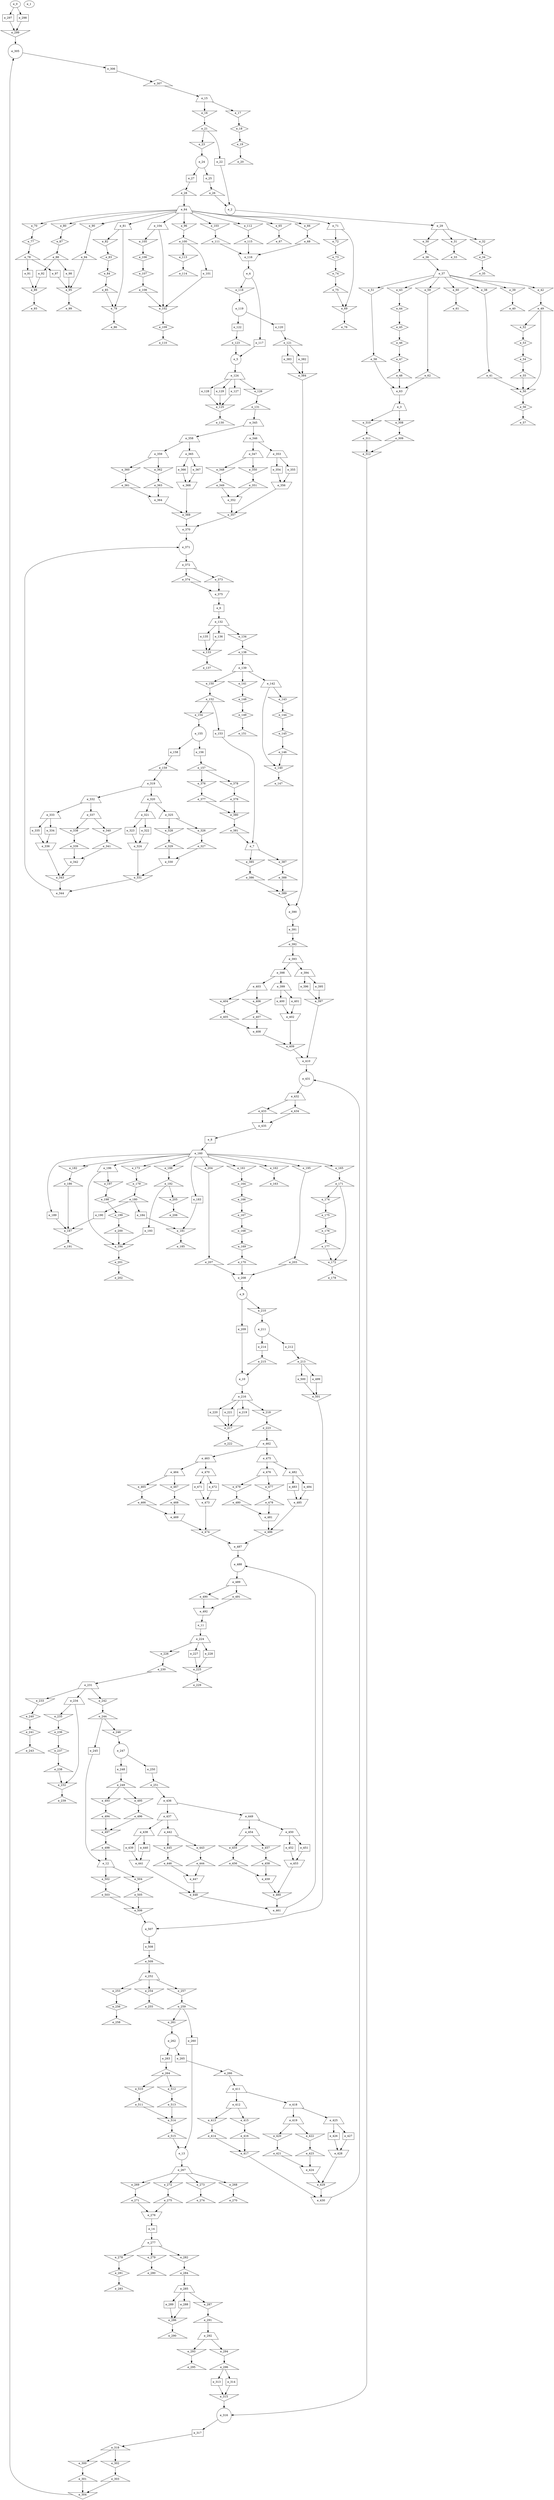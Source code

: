 digraph control_path {
  e_0: entry_node : n ;
  e_1: exit_node : s ;
  e_2 [shape = circle];
  e_3 [shape = trapezium];
  e_4 [shape = circle];
  e_5 [shape = circle];
  e_6 [shape = dot];
  e_7 [shape = trapezium];
  e_8 [shape = dot];
  e_9 [shape = circle];
  e_10 [shape = circle];
  e_11 [shape = dot];
  e_12 [shape = trapezium];
  e_13 [shape = circle];
  e_14 [shape = dot];
  e_15 [shape = trapezium];
  e_16 [shape = invtriangle];
  e_17 [shape = invtriangle];
  e_18 [shape = diamond];
  e_19 [shape = diamond];
  e_20 [shape = triangle];
  e_21 [shape = triangle];
  e_22 [shape = dot];
  e_23 [shape = invtriangle];
  e_24 [shape = circle];
  e_25 [shape = dot];
  e_26 [shape = triangle];
  e_27 [shape = dot];
  e_28 [shape = triangle];
  e_29 [shape = trapezium];
  e_30 [shape = invtriangle];
  e_31 [shape = invtriangle];
  e_32 [shape = invtriangle];
  e_33 [shape = triangle];
  e_34 [shape = diamond];
  e_35 [shape = triangle];
  e_36 [shape = triangle];
  e_37 [shape = trapezium];
  e_38 [shape = invtriangle];
  e_39 [shape = invtriangle];
  e_40 [shape = triangle];
  e_41 [shape = triangle];
  e_42 [shape = invtriangle];
  e_43 [shape = invtriangle];
  e_44 [shape = diamond];
  e_45 [shape = diamond];
  e_46 [shape = diamond];
  e_47 [shape = diamond];
  e_48 [shape = triangle];
  e_49 [shape = triangle];
  e_50 [shape = invtriangle];
  e_51 [shape = invtriangle];
  e_52 [shape = invtriangle];
  e_53 [shape = diamond];
  e_54 [shape = diamond];
  e_55 [shape = triangle];
  e_56 [shape = diamond];
  e_57 [shape = triangle];
  e_58 [shape = triangle];
  e_59 [shape = invtriangle];
  e_60 [shape = invtriangle];
  e_61 [shape = triangle];
  e_62 [shape = triangle];
  e_63 [shape = invtrapezium];
  e_64 [shape = trapezium];
  e_65 [shape = invtriangle];
  e_66 [shape = invtriangle];
  e_67 [shape = triangle];
  e_68 [shape = triangle];
  e_69 [shape = invtriangle];
  e_70 [shape = invtriangle];
  e_71 [shape = trapezium];
  e_72 [shape = invtriangle];
  e_73 [shape = diamond];
  e_74 [shape = diamond];
  e_75 [shape = triangle];
  e_76 [shape = triangle];
  e_77 [shape = diamond];
  e_78 [shape = triangle];
  e_79 [shape = invtriangle];
  e_80 [shape = invtriangle];
  e_81 [shape = trapezium];
  e_82 [shape = invtriangle];
  e_83 [shape = diamond];
  e_84 [shape = diamond];
  e_85 [shape = triangle];
  e_86 [shape = triangle];
  e_87 [shape = diamond];
  e_88 [shape = triangle];
  e_89 [shape = invtriangle];
  e_90 [shape = invtriangle];
  e_91 [shape = dot];
  e_92 [shape = dot];
  e_93 [shape = triangle];
  e_94 [shape = triangle];
  e_95 [shape = invtriangle];
  e_96 [shape = invtriangle];
  e_97 [shape = dot];
  e_98 [shape = dot];
  e_99 [shape = triangle];
  e_100 [shape = triangle];
  e_101 [shape = dot];
  e_102 [shape = invtriangle];
  e_103 [shape = invtriangle];
  e_104 [shape = trapezium];
  e_105 [shape = invtriangle];
  e_106 [shape = diamond];
  e_107 [shape = diamond];
  e_108 [shape = triangle];
  e_109 [shape = diamond];
  e_110 [shape = triangle];
  e_111 [shape = triangle];
  e_112 [shape = invtriangle];
  e_113 [shape = invtriangle];
  e_114 [shape = triangle];
  e_115 [shape = triangle];
  e_116 [shape = invtrapezium];
  e_117 [shape = dot];
  e_118 [shape = invtriangle];
  e_119 [shape = circle];
  e_120 [shape = dot];
  e_121 [shape = triangle];
  e_122 [shape = dot];
  e_123 [shape = triangle];
  e_124 [shape = trapezium];
  e_125 [shape = invtriangle];
  e_126 [shape = invtriangle];
  e_127 [shape = dot];
  e_128 [shape = dot];
  e_129 [shape = dot];
  e_130 [shape = triangle];
  e_131 [shape = triangle];
  e_132 [shape = trapezium];
  e_133 [shape = invtriangle];
  e_134 [shape = invtriangle];
  e_135 [shape = dot];
  e_136 [shape = dot];
  e_137 [shape = triangle];
  e_138 [shape = triangle];
  e_139 [shape = trapezium];
  e_140 [shape = invtriangle];
  e_141 [shape = invtriangle];
  e_142 [shape = trapezium];
  e_143 [shape = invtriangle];
  e_144 [shape = diamond];
  e_145 [shape = diamond];
  e_146 [shape = triangle];
  e_147 [shape = triangle];
  e_148 [shape = diamond];
  e_149 [shape = diamond];
  e_150 [shape = invtriangle];
  e_151 [shape = triangle];
  e_152 [shape = triangle];
  e_153 [shape = dot];
  e_154 [shape = invtriangle];
  e_155 [shape = circle];
  e_156 [shape = dot];
  e_157 [shape = triangle];
  e_158 [shape = dot];
  e_159 [shape = triangle];
  e_160 [shape = trapezium];
  e_161 [shape = invtriangle];
  e_162 [shape = invtriangle];
  e_163 [shape = triangle];
  e_164 [shape = diamond];
  e_165 [shape = invtriangle];
  e_166 [shape = diamond];
  e_167 [shape = diamond];
  e_168 [shape = diamond];
  e_169 [shape = diamond];
  e_170 [shape = triangle];
  e_171 [shape = triangle];
  e_172 [shape = invtriangle];
  e_173 [shape = invtriangle];
  e_174 [shape = invtriangle];
  e_175 [shape = diamond];
  e_176 [shape = diamond];
  e_177 [shape = triangle];
  e_178 [shape = triangle];
  e_179 [shape = diamond];
  e_180 [shape = triangle];
  e_181 [shape = invtriangle];
  e_182 [shape = invtriangle];
  e_183 [shape = dot];
  e_184 [shape = dot];
  e_185 [shape = triangle];
  e_186 [shape = triangle];
  e_187 [shape = invtriangle];
  e_188 [shape = invtriangle];
  e_189 [shape = dot];
  e_190 [shape = dot];
  e_191 [shape = triangle];
  e_192 [shape = triangle];
  e_193 [shape = dot];
  e_194 [shape = invtriangle];
  e_195 [shape = invtriangle];
  e_196 [shape = trapezium];
  e_197 [shape = invtriangle];
  e_198 [shape = diamond];
  e_199 [shape = diamond];
  e_200 [shape = triangle];
  e_201 [shape = diamond];
  e_202 [shape = triangle];
  e_203 [shape = triangle];
  e_204 [shape = invtriangle];
  e_205 [shape = invtriangle];
  e_206 [shape = triangle];
  e_207 [shape = triangle];
  e_208 [shape = invtrapezium];
  e_209 [shape = dot];
  e_210 [shape = invtriangle];
  e_211 [shape = circle];
  e_212 [shape = dot];
  e_213 [shape = triangle];
  e_214 [shape = dot];
  e_215 [shape = triangle];
  e_216 [shape = trapezium];
  e_217 [shape = invtriangle];
  e_218 [shape = invtriangle];
  e_219 [shape = dot];
  e_220 [shape = dot];
  e_221 [shape = dot];
  e_222 [shape = triangle];
  e_223 [shape = triangle];
  e_224 [shape = trapezium];
  e_225 [shape = invtriangle];
  e_226 [shape = invtriangle];
  e_227 [shape = dot];
  e_228 [shape = dot];
  e_229 [shape = triangle];
  e_230 [shape = triangle];
  e_231 [shape = trapezium];
  e_232 [shape = invtriangle];
  e_233 [shape = invtriangle];
  e_234 [shape = trapezium];
  e_235 [shape = invtriangle];
  e_236 [shape = diamond];
  e_237 [shape = diamond];
  e_238 [shape = triangle];
  e_239 [shape = triangle];
  e_240 [shape = diamond];
  e_241 [shape = diamond];
  e_242 [shape = invtriangle];
  e_243 [shape = triangle];
  e_244 [shape = triangle];
  e_245 [shape = dot];
  e_246 [shape = invtriangle];
  e_247 [shape = circle];
  e_248 [shape = dot];
  e_249 [shape = triangle];
  e_250 [shape = dot];
  e_251 [shape = triangle];
  e_252 [shape = trapezium];
  e_253 [shape = invtriangle];
  e_254 [shape = invtriangle];
  e_255 [shape = triangle];
  e_256 [shape = diamond];
  e_257 [shape = invtriangle];
  e_258 [shape = triangle];
  e_259 [shape = triangle];
  e_260 [shape = dot];
  e_261 [shape = invtriangle];
  e_262 [shape = circle];
  e_263 [shape = dot];
  e_264 [shape = triangle];
  e_265 [shape = dot];
  e_266 [shape = triangle];
  e_267 [shape = trapezium];
  e_268 [shape = invtriangle];
  e_269 [shape = invtriangle];
  e_270 [shape = triangle];
  e_271 [shape = triangle];
  e_272 [shape = invtriangle];
  e_273 [shape = invtriangle];
  e_274 [shape = triangle];
  e_275 [shape = triangle];
  e_276 [shape = invtrapezium];
  e_277 [shape = trapezium];
  e_278 [shape = invtriangle];
  e_279 [shape = invtriangle];
  e_280 [shape = triangle];
  e_281 [shape = diamond];
  e_282 [shape = invtriangle];
  e_283 [shape = triangle];
  e_284 [shape = triangle];
  e_285 [shape = trapezium];
  e_286 [shape = invtriangle];
  e_287 [shape = invtriangle];
  e_288 [shape = dot];
  e_289 [shape = dot];
  e_290 [shape = triangle];
  e_291 [shape = triangle];
  e_292 [shape = trapezium];
  e_293 [shape = invtriangle];
  e_294 [shape = invtriangle];
  e_295 [shape = triangle];
  e_296 [shape = triangle];
  e_297 [shape = dot];
  e_298 [shape = dot];
  e_299 [shape = invtriangle];
  e_300 [shape = invtriangle];
  e_301 [shape = triangle];
  e_302 [shape = invtriangle];
  e_303 [shape = triangle];
  e_304 [shape = invtriangle];
  e_305 [shape = circle];
  e_306 [shape = dot];
  e_307 [shape = triangle];
  e_308 [shape = invtriangle];
  e_309 [shape = triangle];
  e_310 [shape = invtriangle];
  e_311 [shape = triangle];
  e_312 [shape = invtriangle];
  e_313 [shape = dot];
  e_314 [shape = dot];
  e_315 [shape = invtriangle];
  e_316 [shape = circle];
  e_317 [shape = dot];
  e_318 [shape = triangle];
  e_319 [shape = trapezium];
  e_320 [shape = trapezium];
  e_321 [shape = trapezium];
  e_322 [shape = dot];
  e_323 [shape = dot];
  e_324 [shape = invtrapezium];
  e_325 [shape = trapezium];
  e_326 [shape = invtriangle];
  e_327 [shape = triangle];
  e_328 [shape = invtriangle];
  e_329 [shape = triangle];
  e_330 [shape = invtrapezium];
  e_331 [shape = invtriangle];
  e_332 [shape = trapezium];
  e_333 [shape = trapezium];
  e_334 [shape = dot];
  e_335 [shape = dot];
  e_336 [shape = invtrapezium];
  e_337 [shape = trapezium];
  e_338 [shape = invtriangle];
  e_339 [shape = triangle];
  e_340 [shape = invtriangle];
  e_341 [shape = triangle];
  e_342 [shape = invtrapezium];
  e_343 [shape = invtriangle];
  e_344 [shape = invtrapezium];
  e_345 [shape = trapezium];
  e_346 [shape = trapezium];
  e_347 [shape = trapezium];
  e_348 [shape = invtriangle];
  e_349 [shape = triangle];
  e_350 [shape = invtriangle];
  e_351 [shape = triangle];
  e_352 [shape = invtrapezium];
  e_353 [shape = trapezium];
  e_354 [shape = dot];
  e_355 [shape = dot];
  e_356 [shape = invtrapezium];
  e_357 [shape = invtriangle];
  e_358 [shape = trapezium];
  e_359 [shape = trapezium];
  e_360 [shape = invtriangle];
  e_361 [shape = triangle];
  e_362 [shape = invtriangle];
  e_363 [shape = triangle];
  e_364 [shape = invtrapezium];
  e_365 [shape = trapezium];
  e_366 [shape = dot];
  e_367 [shape = dot];
  e_368 [shape = invtrapezium];
  e_369 [shape = invtriangle];
  e_370 [shape = invtrapezium];
  e_371 [shape = circle];
  e_372 [shape = trapezium];
  e_373 [shape = triangle];
  e_374 [shape = triangle];
  e_375 [shape = invtrapezium];
  e_376 [shape = invtriangle];
  e_377 [shape = triangle];
  e_378 [shape = invtriangle];
  e_379 [shape = triangle];
  e_380 [shape = invtriangle];
  e_381 [shape = triangle];
  e_382 [shape = dot];
  e_383 [shape = dot];
  e_384 [shape = invtriangle];
  e_385 [shape = invtriangle];
  e_386 [shape = triangle];
  e_387 [shape = invtriangle];
  e_388 [shape = triangle];
  e_389 [shape = invtriangle];
  e_390 [shape = circle];
  e_391 [shape = dot];
  e_392 [shape = triangle];
  e_393 [shape = trapezium];
  e_394 [shape = trapezium];
  e_395 [shape = dot];
  e_396 [shape = dot];
  e_397 [shape = invtriangle];
  e_398 [shape = trapezium];
  e_399 [shape = trapezium];
  e_400 [shape = dot];
  e_401 [shape = dot];
  e_402 [shape = invtrapezium];
  e_403 [shape = trapezium];
  e_404 [shape = invtriangle];
  e_405 [shape = triangle];
  e_406 [shape = invtriangle];
  e_407 [shape = triangle];
  e_408 [shape = invtrapezium];
  e_409 [shape = invtriangle];
  e_410 [shape = invtrapezium];
  e_411 [shape = trapezium];
  e_412 [shape = trapezium];
  e_413 [shape = invtriangle];
  e_414 [shape = triangle];
  e_415 [shape = invtriangle];
  e_416 [shape = triangle];
  e_417 [shape = invtriangle];
  e_418 [shape = trapezium];
  e_419 [shape = trapezium];
  e_420 [shape = invtriangle];
  e_421 [shape = triangle];
  e_422 [shape = invtriangle];
  e_423 [shape = triangle];
  e_424 [shape = invtrapezium];
  e_425 [shape = trapezium];
  e_426 [shape = dot];
  e_427 [shape = dot];
  e_428 [shape = invtrapezium];
  e_429 [shape = invtriangle];
  e_430 [shape = invtrapezium];
  e_431 [shape = circle];
  e_432 [shape = trapezium];
  e_433 [shape = triangle];
  e_434 [shape = triangle];
  e_435 [shape = invtrapezium];
  e_436 [shape = trapezium];
  e_437 [shape = trapezium];
  e_438 [shape = trapezium];
  e_439 [shape = dot];
  e_440 [shape = dot];
  e_441 [shape = invtrapezium];
  e_442 [shape = trapezium];
  e_443 [shape = invtriangle];
  e_444 [shape = triangle];
  e_445 [shape = invtriangle];
  e_446 [shape = triangle];
  e_447 [shape = invtrapezium];
  e_448 [shape = invtriangle];
  e_449 [shape = trapezium];
  e_450 [shape = trapezium];
  e_451 [shape = dot];
  e_452 [shape = dot];
  e_453 [shape = invtrapezium];
  e_454 [shape = trapezium];
  e_455 [shape = invtriangle];
  e_456 [shape = triangle];
  e_457 [shape = invtriangle];
  e_458 [shape = triangle];
  e_459 [shape = invtrapezium];
  e_460 [shape = invtriangle];
  e_461 [shape = invtrapezium];
  e_462 [shape = trapezium];
  e_463 [shape = trapezium];
  e_464 [shape = trapezium];
  e_465 [shape = invtriangle];
  e_466 [shape = triangle];
  e_467 [shape = invtriangle];
  e_468 [shape = triangle];
  e_469 [shape = invtrapezium];
  e_470 [shape = trapezium];
  e_471 [shape = dot];
  e_472 [shape = dot];
  e_473 [shape = invtrapezium];
  e_474 [shape = invtriangle];
  e_475 [shape = trapezium];
  e_476 [shape = trapezium];
  e_477 [shape = invtriangle];
  e_478 [shape = triangle];
  e_479 [shape = invtriangle];
  e_480 [shape = triangle];
  e_481 [shape = invtrapezium];
  e_482 [shape = trapezium];
  e_483 [shape = dot];
  e_484 [shape = dot];
  e_485 [shape = invtrapezium];
  e_486 [shape = invtriangle];
  e_487 [shape = invtrapezium];
  e_488 [shape = circle];
  e_489 [shape = trapezium];
  e_490 [shape = triangle];
  e_491 [shape = triangle];
  e_492 [shape = invtrapezium];
  e_493 [shape = invtriangle];
  e_494 [shape = triangle];
  e_495 [shape = invtriangle];
  e_496 [shape = triangle];
  e_497 [shape = invtriangle];
  e_498 [shape = triangle];
  e_499 [shape = dot];
  e_500 [shape = dot];
  e_501 [shape = invtriangle];
  e_502 [shape = invtriangle];
  e_503 [shape = triangle];
  e_504 [shape = invtriangle];
  e_505 [shape = triangle];
  e_506 [shape = invtriangle];
  e_507 [shape = circle];
  e_508 [shape = dot];
  e_509 [shape = triangle];
  e_510 [shape = invtriangle];
  e_511 [shape = triangle];
  e_512 [shape = invtriangle];
  e_513 [shape = triangle];
  e_514 [shape = invtriangle];
  e_515 [shape = triangle];
  e_26 -> e_2;
  e_22 -> e_2;
  e_63 -> e_3;
  e_116 -> e_4;
  e_117 -> e_5;
  e_123 -> e_5;
  e_375 -> e_6;
  e_153 -> e_7;
  e_381 -> e_7;
  e_435 -> e_8;
  e_208 -> e_9;
  e_209 -> e_10;
  e_215 -> e_10;
  e_492 -> e_11;
  e_245 -> e_12;
  e_498 -> e_12;
  e_260 -> e_13;
  e_515 -> e_13;
  e_276 -> e_14;
  e_307 -> e_15;
  e_15 -> e_16;
  e_15 -> e_17;
  e_17 -> e_18;
  e_18 -> e_19;
  e_19 -> e_20;
  e_16 -> e_21;
  e_21 -> e_22;
  e_21 -> e_23;
  e_23 -> e_24;
  e_24 -> e_25;
  e_25 -> e_26;
  e_24 -> e_27;
  e_27 -> e_28;
  e_2 -> e_29;
  e_29 -> e_30;
  e_29 -> e_31;
  e_29 -> e_32;
  e_31 -> e_33;
  e_32 -> e_34;
  e_34 -> e_35;
  e_30 -> e_36;
  e_36 -> e_37;
  e_37 -> e_38;
  e_37 -> e_39;
  e_39 -> e_40;
  e_38 -> e_41;
  e_37 -> e_42;
  e_37 -> e_43;
  e_43 -> e_44;
  e_44 -> e_45;
  e_45 -> e_46;
  e_46 -> e_47;
  e_47 -> e_48;
  e_42 -> e_49;
  e_49 -> e_50;
  e_41 -> e_50;
  e_55 -> e_50;
  e_37 -> e_51;
  e_49 -> e_52;
  e_52 -> e_53;
  e_53 -> e_54;
  e_54 -> e_55;
  e_50 -> e_56;
  e_56 -> e_57;
  e_51 -> e_58;
  e_37 -> e_59;
  e_37 -> e_60;
  e_60 -> e_61;
  e_59 -> e_62;
  e_62 -> e_63;
  e_48 -> e_63;
  e_58 -> e_63;
  e_28 -> e_64;
  e_64 -> e_65;
  e_64 -> e_66;
  e_65 -> e_67;
  e_66 -> e_68;
  e_71 -> e_69;
  e_75 -> e_69;
  e_64 -> e_70;
  e_64 -> e_71;
  e_71 -> e_72;
  e_72 -> e_73;
  e_73 -> e_74;
  e_74 -> e_75;
  e_69 -> e_76;
  e_70 -> e_77;
  e_77 -> e_78;
  e_81 -> e_79;
  e_85 -> e_79;
  e_64 -> e_80;
  e_64 -> e_81;
  e_81 -> e_82;
  e_82 -> e_83;
  e_83 -> e_84;
  e_84 -> e_85;
  e_79 -> e_86;
  e_80 -> e_87;
  e_87 -> e_88;
  e_91 -> e_89;
  e_92 -> e_89;
  e_64 -> e_90;
  e_78 -> e_91;
  e_88 -> e_92;
  e_89 -> e_93;
  e_90 -> e_94;
  e_94 -> e_95;
  e_97 -> e_95;
  e_98 -> e_95;
  e_64 -> e_96;
  e_78 -> e_97;
  e_88 -> e_98;
  e_95 -> e_99;
  e_96 -> e_100;
  e_100 -> e_101;
  e_101 -> e_102;
  e_104 -> e_102;
  e_108 -> e_102;
  e_64 -> e_103;
  e_64 -> e_104;
  e_104 -> e_105;
  e_105 -> e_106;
  e_106 -> e_107;
  e_107 -> e_108;
  e_102 -> e_109;
  e_109 -> e_110;
  e_103 -> e_111;
  e_64 -> e_112;
  e_100 -> e_113;
  e_113 -> e_114;
  e_112 -> e_115;
  e_111 -> e_116;
  e_115 -> e_116;
  e_68 -> e_116;
  e_4 -> e_117;
  e_4 -> e_118;
  e_118 -> e_119;
  e_119 -> e_120;
  e_120 -> e_121;
  e_119 -> e_122;
  e_122 -> e_123;
  e_5 -> e_124;
  e_127 -> e_125;
  e_128 -> e_125;
  e_129 -> e_125;
  e_124 -> e_126;
  e_124 -> e_127;
  e_124 -> e_128;
  e_124 -> e_129;
  e_125 -> e_130;
  e_126 -> e_131;
  e_6 -> e_132;
  e_135 -> e_133;
  e_136 -> e_133;
  e_132 -> e_134;
  e_132 -> e_135;
  e_132 -> e_136;
  e_133 -> e_137;
  e_134 -> e_138;
  e_138 -> e_139;
  e_142 -> e_140;
  e_146 -> e_140;
  e_139 -> e_141;
  e_139 -> e_142;
  e_142 -> e_143;
  e_143 -> e_144;
  e_144 -> e_145;
  e_145 -> e_146;
  e_140 -> e_147;
  e_141 -> e_148;
  e_148 -> e_149;
  e_139 -> e_150;
  e_149 -> e_151;
  e_150 -> e_152;
  e_152 -> e_153;
  e_152 -> e_154;
  e_154 -> e_155;
  e_155 -> e_156;
  e_156 -> e_157;
  e_155 -> e_158;
  e_158 -> e_159;
  e_8 -> e_160;
  e_160 -> e_161;
  e_160 -> e_162;
  e_162 -> e_163;
  e_161 -> e_164;
  e_160 -> e_165;
  e_164 -> e_166;
  e_166 -> e_167;
  e_167 -> e_168;
  e_168 -> e_169;
  e_169 -> e_170;
  e_165 -> e_171;
  e_171 -> e_172;
  e_177 -> e_172;
  e_160 -> e_173;
  e_171 -> e_174;
  e_174 -> e_175;
  e_175 -> e_176;
  e_176 -> e_177;
  e_172 -> e_178;
  e_173 -> e_179;
  e_179 -> e_180;
  e_183 -> e_181;
  e_184 -> e_181;
  e_160 -> e_182;
  e_160 -> e_183;
  e_180 -> e_184;
  e_181 -> e_185;
  e_182 -> e_186;
  e_186 -> e_187;
  e_189 -> e_187;
  e_190 -> e_187;
  e_160 -> e_188;
  e_160 -> e_189;
  e_180 -> e_190;
  e_187 -> e_191;
  e_188 -> e_192;
  e_192 -> e_193;
  e_193 -> e_194;
  e_196 -> e_194;
  e_200 -> e_194;
  e_160 -> e_195;
  e_160 -> e_196;
  e_196 -> e_197;
  e_197 -> e_198;
  e_198 -> e_199;
  e_199 -> e_200;
  e_194 -> e_201;
  e_201 -> e_202;
  e_195 -> e_203;
  e_160 -> e_204;
  e_192 -> e_205;
  e_205 -> e_206;
  e_204 -> e_207;
  e_170 -> e_208;
  e_203 -> e_208;
  e_207 -> e_208;
  e_9 -> e_209;
  e_9 -> e_210;
  e_210 -> e_211;
  e_211 -> e_212;
  e_212 -> e_213;
  e_211 -> e_214;
  e_214 -> e_215;
  e_10 -> e_216;
  e_219 -> e_217;
  e_220 -> e_217;
  e_221 -> e_217;
  e_216 -> e_218;
  e_216 -> e_219;
  e_216 -> e_220;
  e_216 -> e_221;
  e_217 -> e_222;
  e_218 -> e_223;
  e_11 -> e_224;
  e_227 -> e_225;
  e_228 -> e_225;
  e_224 -> e_226;
  e_224 -> e_227;
  e_224 -> e_228;
  e_225 -> e_229;
  e_226 -> e_230;
  e_230 -> e_231;
  e_234 -> e_232;
  e_238 -> e_232;
  e_231 -> e_233;
  e_231 -> e_234;
  e_234 -> e_235;
  e_235 -> e_236;
  e_236 -> e_237;
  e_237 -> e_238;
  e_232 -> e_239;
  e_233 -> e_240;
  e_240 -> e_241;
  e_231 -> e_242;
  e_241 -> e_243;
  e_242 -> e_244;
  e_244 -> e_245;
  e_244 -> e_246;
  e_246 -> e_247;
  e_247 -> e_248;
  e_248 -> e_249;
  e_247 -> e_250;
  e_250 -> e_251;
  e_509 -> e_252;
  e_252 -> e_253;
  e_252 -> e_254;
  e_254 -> e_255;
  e_253 -> e_256;
  e_252 -> e_257;
  e_256 -> e_258;
  e_257 -> e_259;
  e_259 -> e_260;
  e_259 -> e_261;
  e_261 -> e_262;
  e_262 -> e_263;
  e_263 -> e_264;
  e_262 -> e_265;
  e_265 -> e_266;
  e_13 -> e_267;
  e_267 -> e_268;
  e_267 -> e_269;
  e_268 -> e_270;
  e_269 -> e_271;
  e_267 -> e_272;
  e_267 -> e_273;
  e_273 -> e_274;
  e_272 -> e_275;
  e_271 -> e_276;
  e_275 -> e_276;
  e_14 -> e_277;
  e_277 -> e_278;
  e_277 -> e_279;
  e_279 -> e_280;
  e_278 -> e_281;
  e_277 -> e_282;
  e_281 -> e_283;
  e_282 -> e_284;
  e_284 -> e_285;
  e_288 -> e_286;
  e_289 -> e_286;
  e_285 -> e_287;
  e_285 -> e_288;
  e_285 -> e_289;
  e_286 -> e_290;
  e_287 -> e_291;
  e_291 -> e_292;
  e_292 -> e_293;
  e_292 -> e_294;
  e_293 -> e_295;
  e_294 -> e_296;
  e_0 -> e_297;
  e_0 -> e_298;
  e_297 -> e_299;
  e_298 -> e_299;
  e_318 -> e_300;
  e_300 -> e_301;
  e_318 -> e_302;
  e_302 -> e_303;
  e_301 -> e_304;
  e_303 -> e_304;
  e_299 -> e_305;
  e_304 -> e_305;
  e_305 -> e_306;
  e_306 -> e_307;
  e_3 -> e_308;
  e_308 -> e_309;
  e_3 -> e_310;
  e_310 -> e_311;
  e_309 -> e_312;
  e_311 -> e_312;
  e_296 -> e_313;
  e_296 -> e_314;
  e_313 -> e_315;
  e_314 -> e_315;
  e_312 -> e_316;
  e_315 -> e_316;
  e_316 -> e_317;
  e_317 -> e_318;
  e_159 -> e_319;
  e_319 -> e_320;
  e_320 -> e_321;
  e_321 -> e_322;
  e_321 -> e_323;
  e_322 -> e_324;
  e_323 -> e_324;
  e_320 -> e_325;
  e_325 -> e_326;
  e_326 -> e_327;
  e_325 -> e_328;
  e_328 -> e_329;
  e_327 -> e_330;
  e_329 -> e_330;
  e_324 -> e_331;
  e_330 -> e_331;
  e_319 -> e_332;
  e_332 -> e_333;
  e_333 -> e_334;
  e_333 -> e_335;
  e_334 -> e_336;
  e_335 -> e_336;
  e_332 -> e_337;
  e_337 -> e_338;
  e_338 -> e_339;
  e_337 -> e_340;
  e_340 -> e_341;
  e_339 -> e_342;
  e_341 -> e_342;
  e_336 -> e_343;
  e_342 -> e_343;
  e_331 -> e_344;
  e_343 -> e_344;
  e_131 -> e_345;
  e_345 -> e_346;
  e_346 -> e_347;
  e_347 -> e_348;
  e_348 -> e_349;
  e_347 -> e_350;
  e_350 -> e_351;
  e_349 -> e_352;
  e_351 -> e_352;
  e_346 -> e_353;
  e_353 -> e_354;
  e_353 -> e_355;
  e_354 -> e_356;
  e_355 -> e_356;
  e_352 -> e_357;
  e_356 -> e_357;
  e_345 -> e_358;
  e_358 -> e_359;
  e_359 -> e_360;
  e_360 -> e_361;
  e_359 -> e_362;
  e_362 -> e_363;
  e_361 -> e_364;
  e_363 -> e_364;
  e_358 -> e_365;
  e_365 -> e_366;
  e_365 -> e_367;
  e_366 -> e_368;
  e_367 -> e_368;
  e_364 -> e_369;
  e_368 -> e_369;
  e_357 -> e_370;
  e_369 -> e_370;
  e_344 -> e_371;
  e_370 -> e_371;
  e_371 -> e_372;
  e_372 -> e_373;
  e_372 -> e_374;
  e_373 -> e_375;
  e_374 -> e_375;
  e_157 -> e_376;
  e_376 -> e_377;
  e_157 -> e_378;
  e_378 -> e_379;
  e_377 -> e_380;
  e_379 -> e_380;
  e_380 -> e_381;
  e_121 -> e_382;
  e_121 -> e_383;
  e_382 -> e_384;
  e_383 -> e_384;
  e_7 -> e_385;
  e_385 -> e_386;
  e_7 -> e_387;
  e_387 -> e_388;
  e_386 -> e_389;
  e_388 -> e_389;
  e_384 -> e_390;
  e_389 -> e_390;
  e_390 -> e_391;
  e_391 -> e_392;
  e_392 -> e_393;
  e_393 -> e_394;
  e_394 -> e_395;
  e_394 -> e_396;
  e_395 -> e_397;
  e_396 -> e_397;
  e_393 -> e_398;
  e_398 -> e_399;
  e_399 -> e_400;
  e_399 -> e_401;
  e_400 -> e_402;
  e_401 -> e_402;
  e_398 -> e_403;
  e_403 -> e_404;
  e_404 -> e_405;
  e_403 -> e_406;
  e_406 -> e_407;
  e_405 -> e_408;
  e_407 -> e_408;
  e_402 -> e_409;
  e_408 -> e_409;
  e_397 -> e_410;
  e_409 -> e_410;
  e_266 -> e_411;
  e_411 -> e_412;
  e_412 -> e_413;
  e_413 -> e_414;
  e_412 -> e_415;
  e_415 -> e_416;
  e_414 -> e_417;
  e_416 -> e_417;
  e_411 -> e_418;
  e_418 -> e_419;
  e_419 -> e_420;
  e_420 -> e_421;
  e_419 -> e_422;
  e_422 -> e_423;
  e_421 -> e_424;
  e_423 -> e_424;
  e_418 -> e_425;
  e_425 -> e_426;
  e_425 -> e_427;
  e_426 -> e_428;
  e_427 -> e_428;
  e_424 -> e_429;
  e_428 -> e_429;
  e_417 -> e_430;
  e_429 -> e_430;
  e_410 -> e_431;
  e_430 -> e_431;
  e_431 -> e_432;
  e_432 -> e_433;
  e_432 -> e_434;
  e_433 -> e_435;
  e_434 -> e_435;
  e_251 -> e_436;
  e_436 -> e_437;
  e_437 -> e_438;
  e_438 -> e_439;
  e_438 -> e_440;
  e_439 -> e_441;
  e_440 -> e_441;
  e_437 -> e_442;
  e_442 -> e_443;
  e_443 -> e_444;
  e_442 -> e_445;
  e_445 -> e_446;
  e_444 -> e_447;
  e_446 -> e_447;
  e_441 -> e_448;
  e_447 -> e_448;
  e_436 -> e_449;
  e_449 -> e_450;
  e_450 -> e_451;
  e_450 -> e_452;
  e_451 -> e_453;
  e_452 -> e_453;
  e_449 -> e_454;
  e_454 -> e_455;
  e_455 -> e_456;
  e_454 -> e_457;
  e_457 -> e_458;
  e_456 -> e_459;
  e_458 -> e_459;
  e_453 -> e_460;
  e_459 -> e_460;
  e_448 -> e_461;
  e_460 -> e_461;
  e_223 -> e_462;
  e_462 -> e_463;
  e_463 -> e_464;
  e_464 -> e_465;
  e_465 -> e_466;
  e_464 -> e_467;
  e_467 -> e_468;
  e_466 -> e_469;
  e_468 -> e_469;
  e_463 -> e_470;
  e_470 -> e_471;
  e_470 -> e_472;
  e_471 -> e_473;
  e_472 -> e_473;
  e_469 -> e_474;
  e_473 -> e_474;
  e_462 -> e_475;
  e_475 -> e_476;
  e_476 -> e_477;
  e_477 -> e_478;
  e_476 -> e_479;
  e_479 -> e_480;
  e_478 -> e_481;
  e_480 -> e_481;
  e_475 -> e_482;
  e_482 -> e_483;
  e_482 -> e_484;
  e_483 -> e_485;
  e_484 -> e_485;
  e_481 -> e_486;
  e_485 -> e_486;
  e_474 -> e_487;
  e_486 -> e_487;
  e_461 -> e_488;
  e_487 -> e_488;
  e_488 -> e_489;
  e_489 -> e_490;
  e_489 -> e_491;
  e_490 -> e_492;
  e_491 -> e_492;
  e_249 -> e_493;
  e_493 -> e_494;
  e_249 -> e_495;
  e_495 -> e_496;
  e_494 -> e_497;
  e_496 -> e_497;
  e_497 -> e_498;
  e_213 -> e_499;
  e_213 -> e_500;
  e_499 -> e_501;
  e_500 -> e_501;
  e_12 -> e_502;
  e_502 -> e_503;
  e_12 -> e_504;
  e_504 -> e_505;
  e_503 -> e_506;
  e_505 -> e_506;
  e_501 -> e_507;
  e_506 -> e_507;
  e_507 -> e_508;
  e_508 -> e_509;
  e_264 -> e_510;
  e_510 -> e_511;
  e_264 -> e_512;
  e_512 -> e_513;
  e_511 -> e_514;
  e_513 -> e_514;
  e_514 -> e_515;
}

